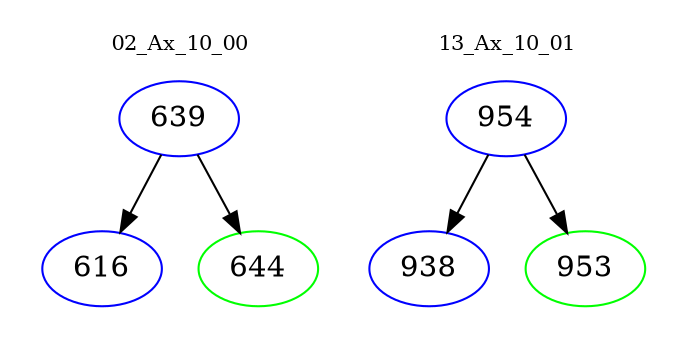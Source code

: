 digraph{
subgraph cluster_0 {
color = white
label = "02_Ax_10_00";
fontsize=10;
T0_639 [label="639", color="blue"]
T0_639 -> T0_616 [color="black"]
T0_616 [label="616", color="blue"]
T0_639 -> T0_644 [color="black"]
T0_644 [label="644", color="green"]
}
subgraph cluster_1 {
color = white
label = "13_Ax_10_01";
fontsize=10;
T1_954 [label="954", color="blue"]
T1_954 -> T1_938 [color="black"]
T1_938 [label="938", color="blue"]
T1_954 -> T1_953 [color="black"]
T1_953 [label="953", color="green"]
}
}
